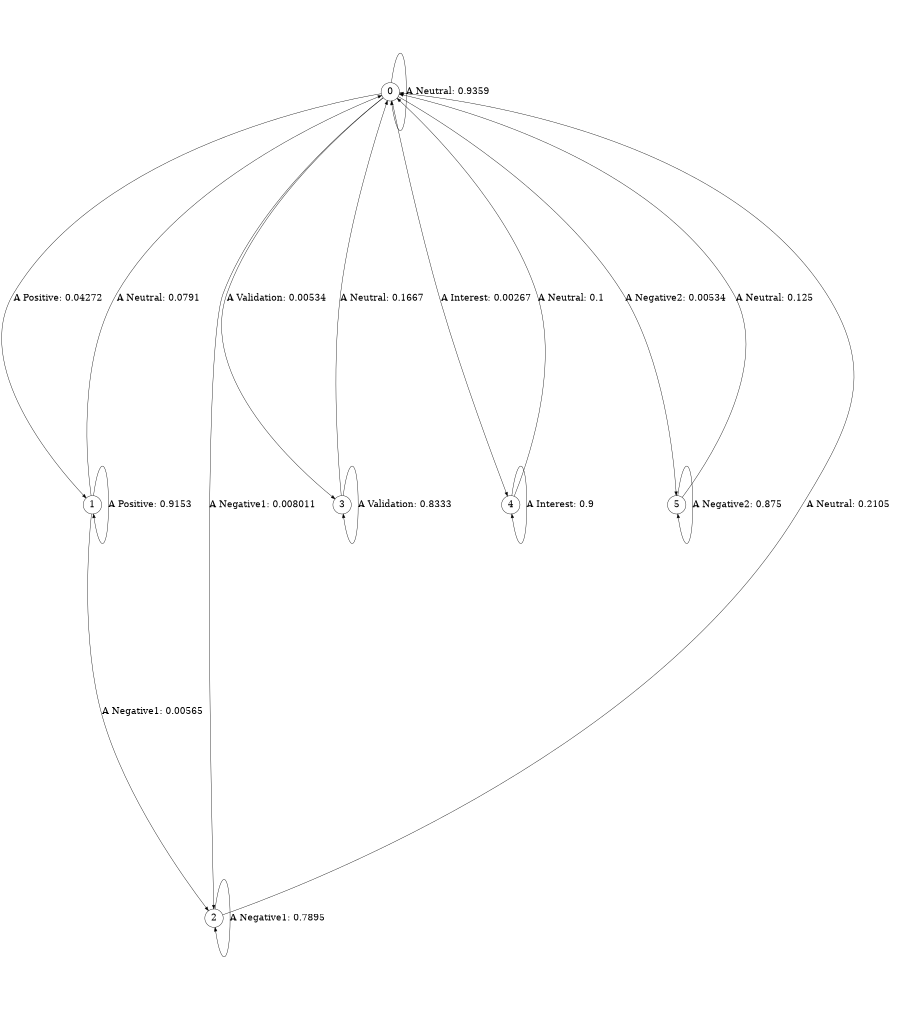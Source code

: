 digraph r14_cssr {
size = "6,8.5";
ratio = "fill";
node [shape = circle];
node [fontsize = 24];
edge [fontsize = 24];
0 -> 0 [label = "A Neutral: 0.9359   "];
0 -> 1 [label = "A Positive: 0.04272  "];
0 -> 2 [label = "A Negative1: 0.008011  "];
0 -> 3 [label = "A Validation: 0.00534  "];
0 -> 4 [label = "A Interest: 0.00267  "];
0 -> 5 [label = "A Negative2: 0.00534  "];
1 -> 0 [label = "A Neutral: 0.0791   "];
1 -> 1 [label = "A Positive: 0.9153   "];
1 -> 2 [label = "A Negative1: 0.00565  "];
2 -> 0 [label = "A Neutral: 0.2105   "];
2 -> 2 [label = "A Negative1: 0.7895   "];
3 -> 0 [label = "A Neutral: 0.1667   "];
3 -> 3 [label = "A Validation: 0.8333   "];
4 -> 0 [label = "A Neutral: 0.1      "];
4 -> 4 [label = "A Interest: 0.9      "];
5 -> 0 [label = "A Neutral: 0.125    "];
5 -> 5 [label = "A Negative2: 0.875    "];
} 